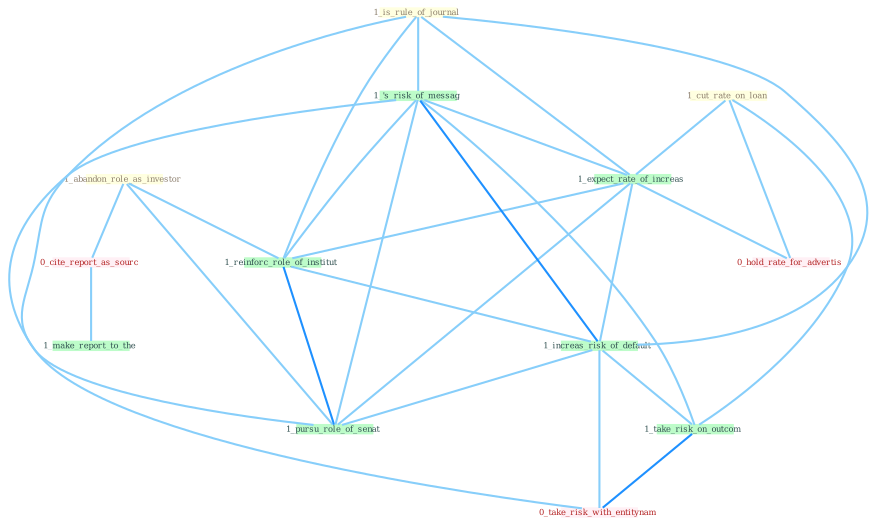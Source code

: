 Graph G{ 
    node
    [shape=polygon,style=filled,width=.5,height=.06,color="#BDFCC9",fixedsize=true,fontsize=4,
    fontcolor="#2f4f4f"];
    {node
    [color="#ffffe0", fontcolor="#8b7d6b"] "1_cut_rate_on_loan " "1_abandon_role_as_investor " "1_is_rule_of_journal "}
{node [color="#fff0f5", fontcolor="#b22222"] "0_cite_report_as_sourc " "0_take_risk_with_entitynam " "0_hold_rate_for_advertis "}
edge [color="#B0E2FF"];

	"1_cut_rate_on_loan " -- "1_expect_rate_of_increas " [w="1", color="#87cefa" ];
	"1_cut_rate_on_loan " -- "1_take_risk_on_outcom " [w="1", color="#87cefa" ];
	"1_cut_rate_on_loan " -- "0_hold_rate_for_advertis " [w="1", color="#87cefa" ];
	"1_abandon_role_as_investor " -- "1_reinforc_role_of_institut " [w="1", color="#87cefa" ];
	"1_abandon_role_as_investor " -- "0_cite_report_as_sourc " [w="1", color="#87cefa" ];
	"1_abandon_role_as_investor " -- "1_pursu_role_of_senat " [w="1", color="#87cefa" ];
	"1_is_rule_of_journal " -- "1_'s_risk_of_messag " [w="1", color="#87cefa" ];
	"1_is_rule_of_journal " -- "1_expect_rate_of_increas " [w="1", color="#87cefa" ];
	"1_is_rule_of_journal " -- "1_reinforc_role_of_institut " [w="1", color="#87cefa" ];
	"1_is_rule_of_journal " -- "1_increas_risk_of_default " [w="1", color="#87cefa" ];
	"1_is_rule_of_journal " -- "1_pursu_role_of_senat " [w="1", color="#87cefa" ];
	"1_'s_risk_of_messag " -- "1_expect_rate_of_increas " [w="1", color="#87cefa" ];
	"1_'s_risk_of_messag " -- "1_reinforc_role_of_institut " [w="1", color="#87cefa" ];
	"1_'s_risk_of_messag " -- "1_increas_risk_of_default " [w="2", color="#1e90ff" , len=0.8];
	"1_'s_risk_of_messag " -- "1_take_risk_on_outcom " [w="1", color="#87cefa" ];
	"1_'s_risk_of_messag " -- "1_pursu_role_of_senat " [w="1", color="#87cefa" ];
	"1_'s_risk_of_messag " -- "0_take_risk_with_entitynam " [w="1", color="#87cefa" ];
	"1_expect_rate_of_increas " -- "1_reinforc_role_of_institut " [w="1", color="#87cefa" ];
	"1_expect_rate_of_increas " -- "1_increas_risk_of_default " [w="1", color="#87cefa" ];
	"1_expect_rate_of_increas " -- "1_pursu_role_of_senat " [w="1", color="#87cefa" ];
	"1_expect_rate_of_increas " -- "0_hold_rate_for_advertis " [w="1", color="#87cefa" ];
	"1_reinforc_role_of_institut " -- "1_increas_risk_of_default " [w="1", color="#87cefa" ];
	"1_reinforc_role_of_institut " -- "1_pursu_role_of_senat " [w="2", color="#1e90ff" , len=0.8];
	"1_increas_risk_of_default " -- "1_take_risk_on_outcom " [w="1", color="#87cefa" ];
	"1_increas_risk_of_default " -- "1_pursu_role_of_senat " [w="1", color="#87cefa" ];
	"1_increas_risk_of_default " -- "0_take_risk_with_entitynam " [w="1", color="#87cefa" ];
	"1_take_risk_on_outcom " -- "0_take_risk_with_entitynam " [w="2", color="#1e90ff" , len=0.8];
	"0_cite_report_as_sourc " -- "1_make_report_to_the " [w="1", color="#87cefa" ];
}